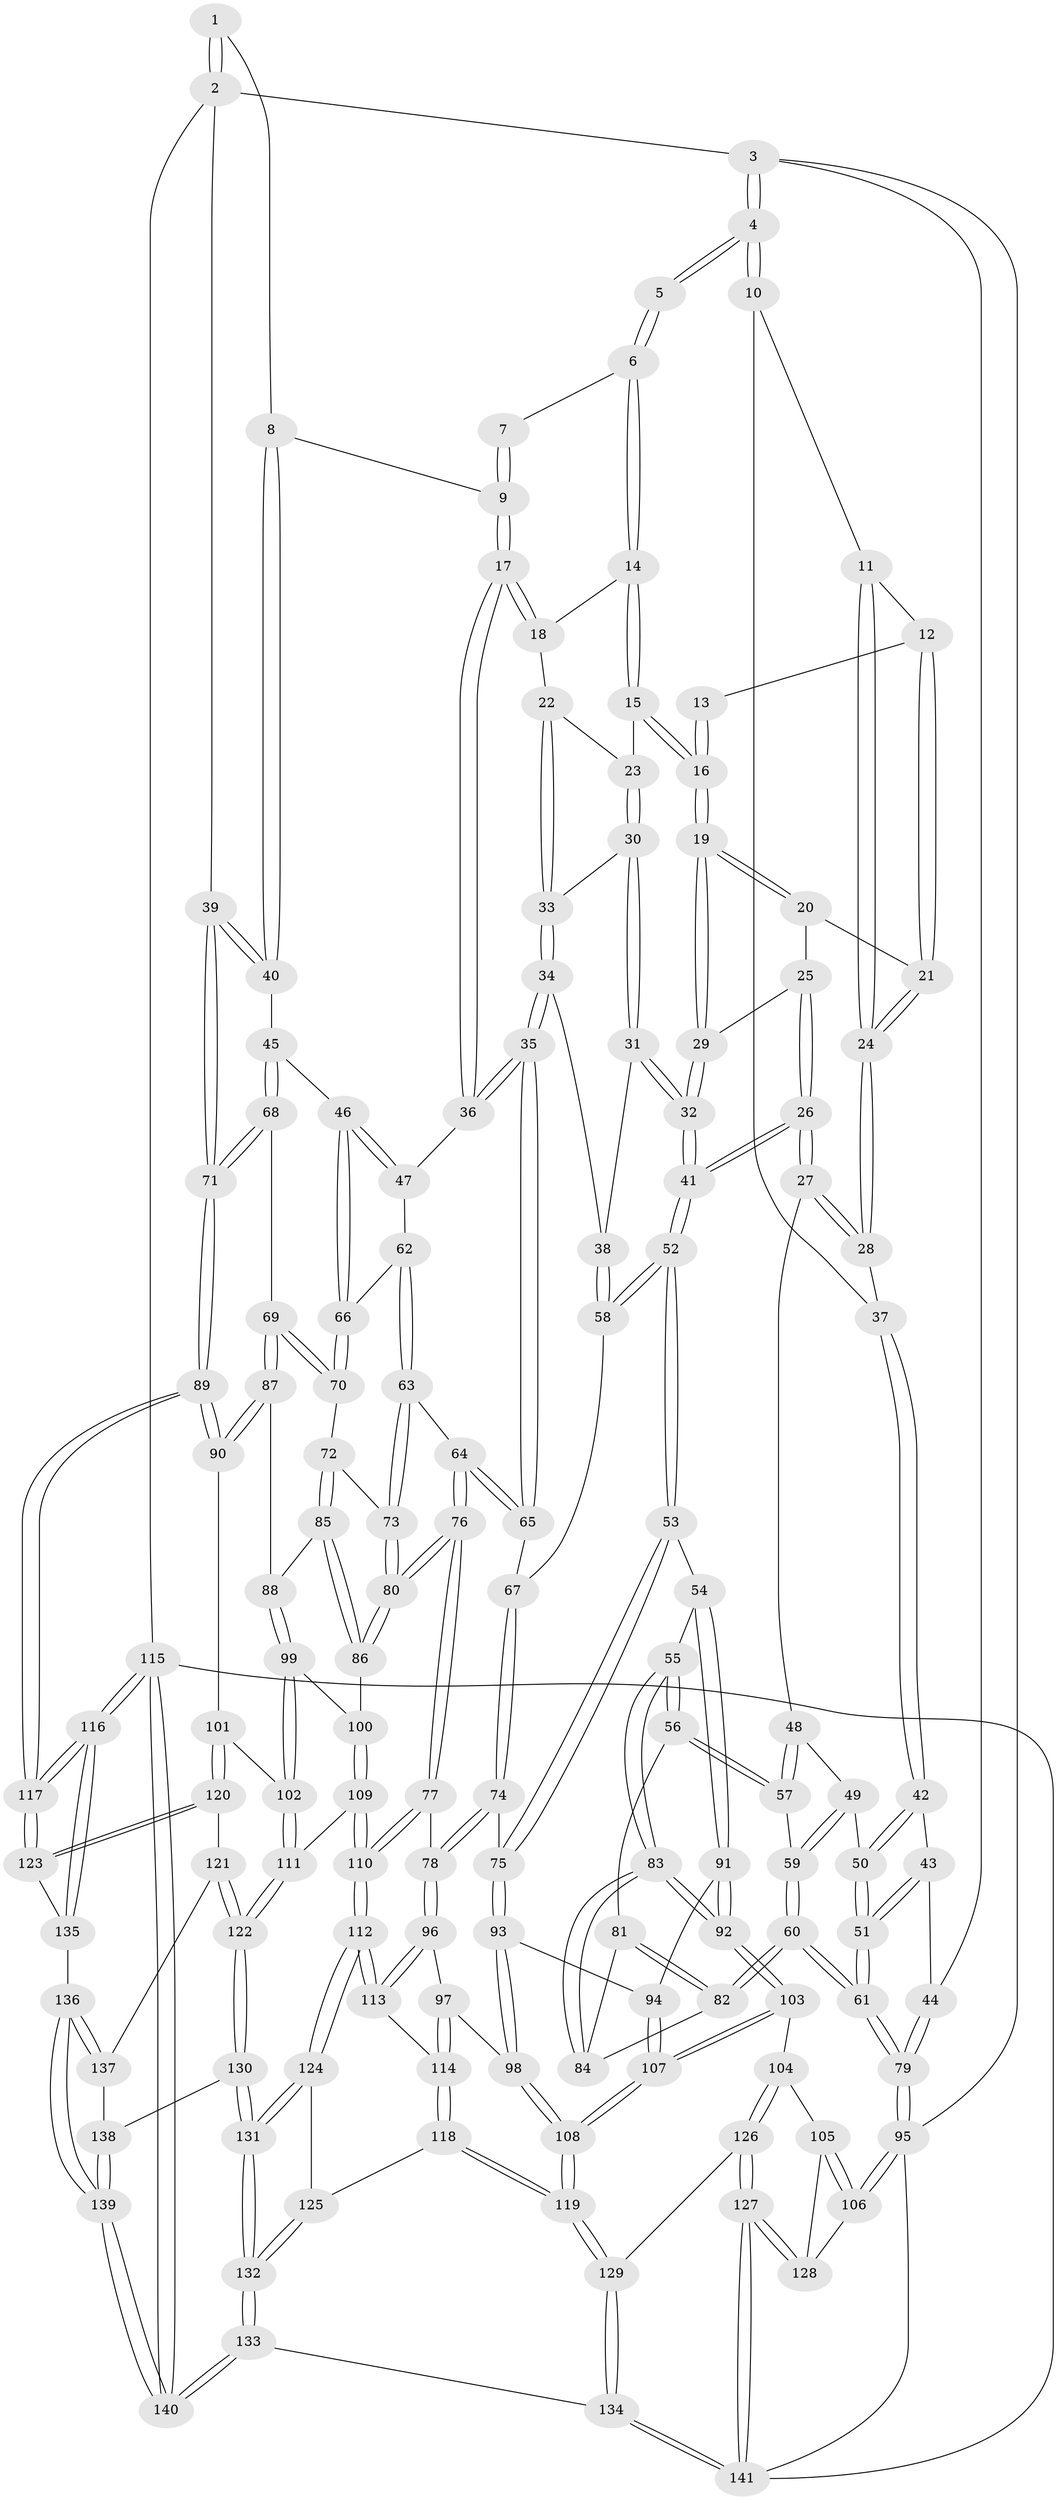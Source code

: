 // Generated by graph-tools (version 1.1) at 2025/11/02/27/25 16:11:54]
// undirected, 141 vertices, 349 edges
graph export_dot {
graph [start="1"]
  node [color=gray90,style=filled];
  1 [pos="+0.9480159043766134+0"];
  2 [pos="+1+0"];
  3 [pos="+0+0"];
  4 [pos="+0+0"];
  5 [pos="+0.3491495664900366+0"];
  6 [pos="+0.554536885499505+0"];
  7 [pos="+0.5913304548129563+0"];
  8 [pos="+0.837419527114824+0.08934583062299098"];
  9 [pos="+0.7572652073623881+0.13398910364318056"];
  10 [pos="+0.13323518655595906+0.09276767319919561"];
  11 [pos="+0.22892882328875944+0.06829386659900327"];
  12 [pos="+0.3170493426681041+0"];
  13 [pos="+0.348946620109403+0"];
  14 [pos="+0.5546118774212202+0"];
  15 [pos="+0.48361454404564097+0.10234477374784254"];
  16 [pos="+0.43383961812227134+0.12464204686749035"];
  17 [pos="+0.7414949986499331+0.1574152333302758"];
  18 [pos="+0.5789673159138726+0"];
  19 [pos="+0.4330240197488242+0.12563234675421567"];
  20 [pos="+0.3256594466907903+0.030506893183472095"];
  21 [pos="+0.3230223052868781+0.024329758961939014"];
  22 [pos="+0.5937929715408858+0.10939048309042523"];
  23 [pos="+0.48926254848954265+0.10603875502414122"];
  24 [pos="+0.26576539463706655+0.13675081610436726"];
  25 [pos="+0.33726979503972365+0.07542247908595812"];
  26 [pos="+0.3437055174082472+0.20389136759758839"];
  27 [pos="+0.27619811197056965+0.1940999317266619"];
  28 [pos="+0.2650258362304787+0.18046023675021314"];
  29 [pos="+0.4285154552537646+0.1335512309989055"];
  30 [pos="+0.5157257646861076+0.14265945798867266"];
  31 [pos="+0.5216723109627048+0.2054452661305551"];
  32 [pos="+0.4013938886672129+0.1979427961075355"];
  33 [pos="+0.6033276971658819+0.12962339512717405"];
  34 [pos="+0.6714651081573393+0.22040318767399616"];
  35 [pos="+0.6836648731927444+0.22591614325951467"];
  36 [pos="+0.714758315965762+0.2066932723487475"];
  37 [pos="+0.1426667155925911+0.13655052037305834"];
  38 [pos="+0.5545154909648181+0.22334390618015573"];
  39 [pos="+1+0.18279946521733284"];
  40 [pos="+1+0.2055491100361681"];
  41 [pos="+0.3766206091564306+0.2184642092517124"];
  42 [pos="+0.10914577055794052+0.19592669534738433"];
  43 [pos="+0.0348307860067951+0.1716541778564499"];
  44 [pos="+0+0"];
  45 [pos="+0.9626069489319419+0.2602284409124768"];
  46 [pos="+0.8858907322294338+0.280687612137404"];
  47 [pos="+0.7948227588104106+0.24484100694789454"];
  48 [pos="+0.25836633264584374+0.21757922943358488"];
  49 [pos="+0.17870728382918522+0.2748599457059009"];
  50 [pos="+0.10905189724053044+0.22845684670570077"];
  51 [pos="+0+0.35703372895673"];
  52 [pos="+0.40087962865100124+0.34723900601249325"];
  53 [pos="+0.37421511204358965+0.40715782334240264"];
  54 [pos="+0.36748838249781435+0.40918316012220957"];
  55 [pos="+0.3339703177530301+0.40819282636203746"];
  56 [pos="+0.2699759199155875+0.38428989946918396"];
  57 [pos="+0.2683741082996209+0.38264807531474765"];
  58 [pos="+0.46966237352581736+0.33048979267287987"];
  59 [pos="+0.18468751177749165+0.329528355260418"];
  60 [pos="+0+0.4639254556184714"];
  61 [pos="+0+0.4678459622654242"];
  62 [pos="+0.8079818247556203+0.34625340967018675"];
  63 [pos="+0.7138631294534945+0.3643867364906576"];
  64 [pos="+0.675191212589042+0.34020831452824435"];
  65 [pos="+0.6699325294653602+0.32690160161046444"];
  66 [pos="+0.8579759739022177+0.3528357213170485"];
  67 [pos="+0.5727960126162704+0.3528167082091124"];
  68 [pos="+0.9314777808240282+0.423810032194791"];
  69 [pos="+0.8835901221157014+0.43626703688721075"];
  70 [pos="+0.8575126650446467+0.414366808772221"];
  71 [pos="+1+0.5159981882038802"];
  72 [pos="+0.7784485053966502+0.42292459683206163"];
  73 [pos="+0.766859358903328+0.41420124800596114"];
  74 [pos="+0.5077757791569124+0.5018173762670202"];
  75 [pos="+0.4453554185404983+0.47619718646581427"];
  76 [pos="+0.619638642779098+0.5420435368034612"];
  77 [pos="+0.6130500676888564+0.5447558789325011"];
  78 [pos="+0.5620090656655234+0.5443201882236793"];
  79 [pos="+0+0.47436183011876293"];
  80 [pos="+0.649145676551789+0.5483078628127848"];
  81 [pos="+0.2256324769991893+0.41259425576191844"];
  82 [pos="+0.06470202487961475+0.4848326377148904"];
  83 [pos="+0.19773613150598868+0.5470848460149563"];
  84 [pos="+0.18786819075512884+0.5413178861410246"];
  85 [pos="+0.7733141845857959+0.4834286512705124"];
  86 [pos="+0.6545500572745058+0.5497976430069941"];
  87 [pos="+0.8737978539902771+0.5362755103689604"];
  88 [pos="+0.8349593307636161+0.5422149538696627"];
  89 [pos="+1+0.5676656992591088"];
  90 [pos="+0.9312707337275358+0.581724075932509"];
  91 [pos="+0.3115900864068811+0.5690979835214417"];
  92 [pos="+0.2311583874585298+0.6063238545687559"];
  93 [pos="+0.3983995931603701+0.5852941956277352"];
  94 [pos="+0.34299346119208973+0.5887653670181251"];
  95 [pos="+0+0.6873820948165175"];
  96 [pos="+0.5285188451912505+0.5981263367835471"];
  97 [pos="+0.5275100276752347+0.5989603439571739"];
  98 [pos="+0.4288981342122898+0.6606322183760893"];
  99 [pos="+0.779120939987596+0.5916651853753762"];
  100 [pos="+0.6976176336282097+0.5788389101699987"];
  101 [pos="+0.8753590273151411+0.6773487479944496"];
  102 [pos="+0.8054442851795864+0.6623430320256818"];
  103 [pos="+0.22456899429939015+0.6705936278392376"];
  104 [pos="+0.20461773891379637+0.6867350867715785"];
  105 [pos="+0.19332579717815201+0.6892374104243206"];
  106 [pos="+0+0.6945910817555344"];
  107 [pos="+0.3559472202915827+0.7172168801983533"];
  108 [pos="+0.3914177521008797+0.7402749732857565"];
  109 [pos="+0.7254841620810886+0.7247363553854046"];
  110 [pos="+0.6334048263590919+0.7385150412946785"];
  111 [pos="+0.7350175134860913+0.7278004502776824"];
  112 [pos="+0.624606052622662+0.7469116042560632"];
  113 [pos="+0.5583144792739791+0.7201413551159658"];
  114 [pos="+0.5001630845210113+0.7306658884189126"];
  115 [pos="+1+1"];
  116 [pos="+1+1"];
  117 [pos="+1+0.7253742044488608"];
  118 [pos="+0.4421526089721396+0.7553375518825527"];
  119 [pos="+0.39560563892126277+0.7509181318736162"];
  120 [pos="+0.905258233739984+0.765577685257265"];
  121 [pos="+0.8598839310264226+0.7990095289420962"];
  122 [pos="+0.7867048941363851+0.8057371876930788"];
  123 [pos="+1+0.783586953496304"];
  124 [pos="+0.6083075432559892+0.8251358218969952"];
  125 [pos="+0.47012562308560435+0.7751591599245289"];
  126 [pos="+0.2433484462992026+0.8631272148501568"];
  127 [pos="+0.15356753391907896+0.9303615993862594"];
  128 [pos="+0.11810918857755547+0.8966667332318764"];
  129 [pos="+0.36375644791143974+0.8465488687407552"];
  130 [pos="+0.7443301301215334+0.8741160523329374"];
  131 [pos="+0.630039913299057+0.9927907362200982"];
  132 [pos="+0.6125811255998127+1"];
  133 [pos="+0.5969571966695938+1"];
  134 [pos="+0.5181403020735058+1"];
  135 [pos="+0.9502458159661066+0.9042523246146053"];
  136 [pos="+0.914758634016546+0.9186170490123673"];
  137 [pos="+0.8655490117931738+0.8251711353385208"];
  138 [pos="+0.8434772713061633+0.9062236460047715"];
  139 [pos="+0.8793333577795216+0.9712481053762502"];
  140 [pos="+0.8073535130860162+1"];
  141 [pos="+0.17526991566581335+1"];
  1 -- 2;
  1 -- 2;
  1 -- 8;
  2 -- 3;
  2 -- 39;
  2 -- 115;
  3 -- 4;
  3 -- 4;
  3 -- 44;
  3 -- 95;
  4 -- 5;
  4 -- 5;
  4 -- 10;
  4 -- 10;
  5 -- 6;
  5 -- 6;
  6 -- 7;
  6 -- 14;
  6 -- 14;
  7 -- 9;
  7 -- 9;
  8 -- 9;
  8 -- 40;
  8 -- 40;
  9 -- 17;
  9 -- 17;
  10 -- 11;
  10 -- 37;
  11 -- 12;
  11 -- 24;
  11 -- 24;
  12 -- 13;
  12 -- 21;
  12 -- 21;
  13 -- 16;
  13 -- 16;
  14 -- 15;
  14 -- 15;
  14 -- 18;
  15 -- 16;
  15 -- 16;
  15 -- 23;
  16 -- 19;
  16 -- 19;
  17 -- 18;
  17 -- 18;
  17 -- 36;
  17 -- 36;
  18 -- 22;
  19 -- 20;
  19 -- 20;
  19 -- 29;
  19 -- 29;
  20 -- 21;
  20 -- 25;
  21 -- 24;
  21 -- 24;
  22 -- 23;
  22 -- 33;
  22 -- 33;
  23 -- 30;
  23 -- 30;
  24 -- 28;
  24 -- 28;
  25 -- 26;
  25 -- 26;
  25 -- 29;
  26 -- 27;
  26 -- 27;
  26 -- 41;
  26 -- 41;
  27 -- 28;
  27 -- 28;
  27 -- 48;
  28 -- 37;
  29 -- 32;
  29 -- 32;
  30 -- 31;
  30 -- 31;
  30 -- 33;
  31 -- 32;
  31 -- 32;
  31 -- 38;
  32 -- 41;
  32 -- 41;
  33 -- 34;
  33 -- 34;
  34 -- 35;
  34 -- 35;
  34 -- 38;
  35 -- 36;
  35 -- 36;
  35 -- 65;
  35 -- 65;
  36 -- 47;
  37 -- 42;
  37 -- 42;
  38 -- 58;
  38 -- 58;
  39 -- 40;
  39 -- 40;
  39 -- 71;
  39 -- 71;
  40 -- 45;
  41 -- 52;
  41 -- 52;
  42 -- 43;
  42 -- 50;
  42 -- 50;
  43 -- 44;
  43 -- 51;
  43 -- 51;
  44 -- 79;
  44 -- 79;
  45 -- 46;
  45 -- 68;
  45 -- 68;
  46 -- 47;
  46 -- 47;
  46 -- 66;
  46 -- 66;
  47 -- 62;
  48 -- 49;
  48 -- 57;
  48 -- 57;
  49 -- 50;
  49 -- 59;
  49 -- 59;
  50 -- 51;
  50 -- 51;
  51 -- 61;
  51 -- 61;
  52 -- 53;
  52 -- 53;
  52 -- 58;
  52 -- 58;
  53 -- 54;
  53 -- 75;
  53 -- 75;
  54 -- 55;
  54 -- 91;
  54 -- 91;
  55 -- 56;
  55 -- 56;
  55 -- 83;
  55 -- 83;
  56 -- 57;
  56 -- 57;
  56 -- 81;
  57 -- 59;
  58 -- 67;
  59 -- 60;
  59 -- 60;
  60 -- 61;
  60 -- 61;
  60 -- 82;
  60 -- 82;
  61 -- 79;
  61 -- 79;
  62 -- 63;
  62 -- 63;
  62 -- 66;
  63 -- 64;
  63 -- 73;
  63 -- 73;
  64 -- 65;
  64 -- 65;
  64 -- 76;
  64 -- 76;
  65 -- 67;
  66 -- 70;
  66 -- 70;
  67 -- 74;
  67 -- 74;
  68 -- 69;
  68 -- 71;
  68 -- 71;
  69 -- 70;
  69 -- 70;
  69 -- 87;
  69 -- 87;
  70 -- 72;
  71 -- 89;
  71 -- 89;
  72 -- 73;
  72 -- 85;
  72 -- 85;
  73 -- 80;
  73 -- 80;
  74 -- 75;
  74 -- 78;
  74 -- 78;
  75 -- 93;
  75 -- 93;
  76 -- 77;
  76 -- 77;
  76 -- 80;
  76 -- 80;
  77 -- 78;
  77 -- 110;
  77 -- 110;
  78 -- 96;
  78 -- 96;
  79 -- 95;
  79 -- 95;
  80 -- 86;
  80 -- 86;
  81 -- 82;
  81 -- 82;
  81 -- 84;
  82 -- 84;
  83 -- 84;
  83 -- 84;
  83 -- 92;
  83 -- 92;
  85 -- 86;
  85 -- 86;
  85 -- 88;
  86 -- 100;
  87 -- 88;
  87 -- 90;
  87 -- 90;
  88 -- 99;
  88 -- 99;
  89 -- 90;
  89 -- 90;
  89 -- 117;
  89 -- 117;
  90 -- 101;
  91 -- 92;
  91 -- 92;
  91 -- 94;
  92 -- 103;
  92 -- 103;
  93 -- 94;
  93 -- 98;
  93 -- 98;
  94 -- 107;
  94 -- 107;
  95 -- 106;
  95 -- 106;
  95 -- 141;
  96 -- 97;
  96 -- 113;
  96 -- 113;
  97 -- 98;
  97 -- 114;
  97 -- 114;
  98 -- 108;
  98 -- 108;
  99 -- 100;
  99 -- 102;
  99 -- 102;
  100 -- 109;
  100 -- 109;
  101 -- 102;
  101 -- 120;
  101 -- 120;
  102 -- 111;
  102 -- 111;
  103 -- 104;
  103 -- 107;
  103 -- 107;
  104 -- 105;
  104 -- 126;
  104 -- 126;
  105 -- 106;
  105 -- 106;
  105 -- 128;
  106 -- 128;
  107 -- 108;
  107 -- 108;
  108 -- 119;
  108 -- 119;
  109 -- 110;
  109 -- 110;
  109 -- 111;
  110 -- 112;
  110 -- 112;
  111 -- 122;
  111 -- 122;
  112 -- 113;
  112 -- 113;
  112 -- 124;
  112 -- 124;
  113 -- 114;
  114 -- 118;
  114 -- 118;
  115 -- 116;
  115 -- 116;
  115 -- 140;
  115 -- 140;
  115 -- 141;
  116 -- 117;
  116 -- 117;
  116 -- 135;
  116 -- 135;
  117 -- 123;
  117 -- 123;
  118 -- 119;
  118 -- 119;
  118 -- 125;
  119 -- 129;
  119 -- 129;
  120 -- 121;
  120 -- 123;
  120 -- 123;
  121 -- 122;
  121 -- 122;
  121 -- 137;
  122 -- 130;
  122 -- 130;
  123 -- 135;
  124 -- 125;
  124 -- 131;
  124 -- 131;
  125 -- 132;
  125 -- 132;
  126 -- 127;
  126 -- 127;
  126 -- 129;
  127 -- 128;
  127 -- 128;
  127 -- 141;
  127 -- 141;
  129 -- 134;
  129 -- 134;
  130 -- 131;
  130 -- 131;
  130 -- 138;
  131 -- 132;
  131 -- 132;
  132 -- 133;
  132 -- 133;
  133 -- 134;
  133 -- 140;
  133 -- 140;
  134 -- 141;
  134 -- 141;
  135 -- 136;
  136 -- 137;
  136 -- 137;
  136 -- 139;
  136 -- 139;
  137 -- 138;
  138 -- 139;
  138 -- 139;
  139 -- 140;
  139 -- 140;
}
